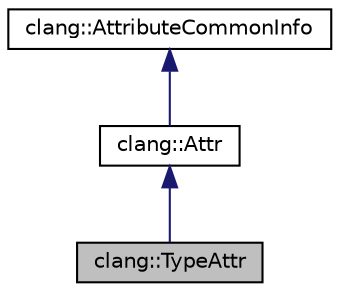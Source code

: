 digraph "clang::TypeAttr"
{
 // LATEX_PDF_SIZE
  bgcolor="transparent";
  edge [fontname="Helvetica",fontsize="10",labelfontname="Helvetica",labelfontsize="10"];
  node [fontname="Helvetica",fontsize="10",shape=record];
  Node1 [label="clang::TypeAttr",height=0.2,width=0.4,color="black", fillcolor="grey75", style="filled", fontcolor="black",tooltip=" "];
  Node2 -> Node1 [dir="back",color="midnightblue",fontsize="10",style="solid",fontname="Helvetica"];
  Node2 [label="clang::Attr",height=0.2,width=0.4,color="black",URL="$classclang_1_1Attr.html",tooltip="Attr - This represents one attribute."];
  Node3 -> Node2 [dir="back",color="midnightblue",fontsize="10",style="solid",fontname="Helvetica"];
  Node3 [label="clang::AttributeCommonInfo",height=0.2,width=0.4,color="black",URL="$classclang_1_1AttributeCommonInfo.html",tooltip=" "];
}
